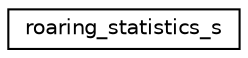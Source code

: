 digraph "类继承关系图"
{
 // LATEX_PDF_SIZE
  edge [fontname="Helvetica",fontsize="10",labelfontname="Helvetica",labelfontsize="10"];
  node [fontname="Helvetica",fontsize="10",shape=record];
  rankdir="LR";
  Node0 [label="roaring_statistics_s",height=0.2,width=0.4,color="black", fillcolor="white", style="filled",URL="$structroaring__statistics__s.html",tooltip=" "];
}
